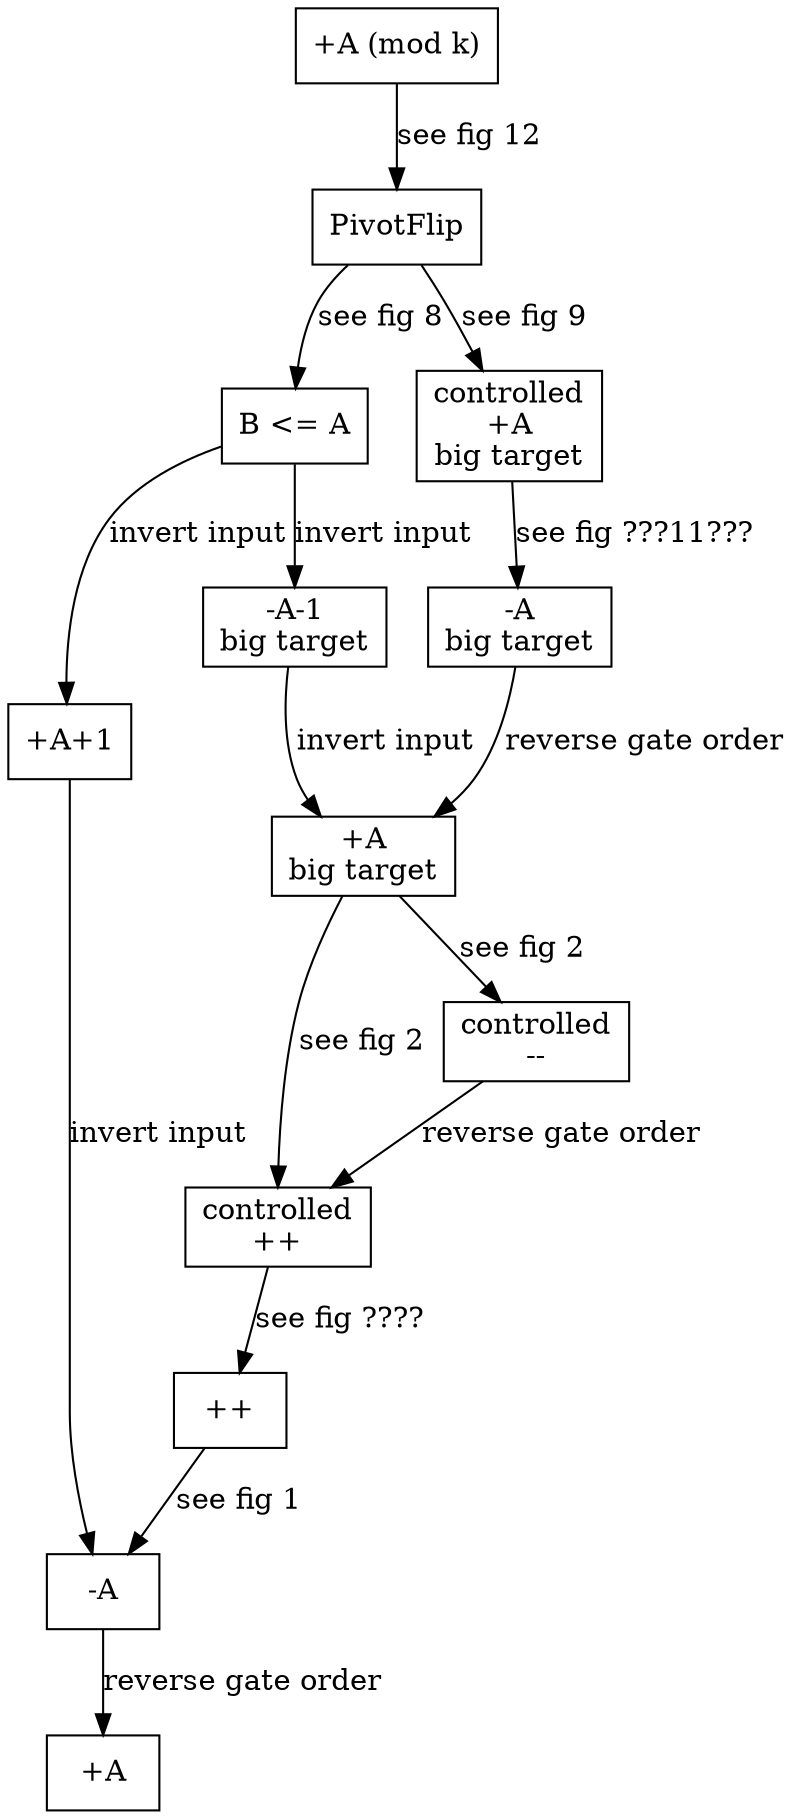 digraph G {
  node [shape=box]
  ModularAddition [label="+A (mod k)"]
  PivotFlip [label="PivotFlip"]
  LessOrEqual [label="B <= A"]
  AddAndIncrement [label="+A+1"]
  Subtract [label="-A"]
  Add [label="+A"]
  ControlledBigSubtract [label="controlled\n+A\nbig target"]
  BigSubtract [label="-A\nbig target"]
  BigAdd [label="+A\nbig target"]
  ControlledIncrement [label="controlled\n++"]
  ControlledDecrement [label="controlled\n--"]
  Increment [label="++"]
  BigSubtractAndDecrement [label="-A-1\nbig target"]
 
  edge [label="see fig 12"]
  ModularAddition -> PivotFlip;
  
  edge [label="see fig 8"]
  PivotFlip -> LessOrEqual;
  
  edge [label="see fig 9"]
  PivotFlip -> ControlledBigSubtract;
  
  edge [label="invert input"]
  LessOrEqual -> AddAndIncrement;
  
  edge [label="invert input"]
  LessOrEqual -> BigSubtractAndDecrement
  
  edge [label="invert input"]
  AddAndIncrement -> Subtract;
  
  edge [label="reverse gate order"]
  Subtract -> Add;
  
  edge [label="see fig ???11???"]
  ControlledBigSubtract-> BigSubtract;
  
  edge [label="reverse gate order"]
  BigSubtract -> BigAdd;
  
  edge [label="see fig 2"]
  BigAdd -> ControlledIncrement;
  
  edge [label="see fig 2"]
  BigAdd -> ControlledDecrement;
  
  edge [label="see fig ????"]
  ControlledIncrement -> Increment;
  
  edge [label="see fig 1"]
  Increment -> Subtract;
  
  edge [label="reverse gate order"]
  ControlledDecrement -> ControlledIncrement;
  
  edge [label="invert input"]
  BigSubtractAndDecrement -> BigAdd;
} 
